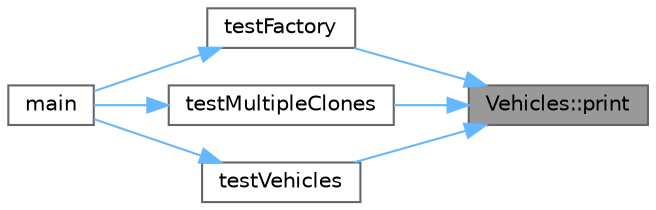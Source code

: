 digraph "Vehicles::print"
{
 // LATEX_PDF_SIZE
  bgcolor="transparent";
  edge [fontname=Helvetica,fontsize=10,labelfontname=Helvetica,labelfontsize=10];
  node [fontname=Helvetica,fontsize=10,shape=box,height=0.2,width=0.4];
  rankdir="RL";
  Node1 [label="Vehicles::print",height=0.2,width=0.4,color="gray40", fillcolor="grey60", style="filled", fontcolor="black",tooltip=" "];
  Node1 -> Node2 [dir="back",color="steelblue1",style="solid"];
  Node2 [label="testFactory",height=0.2,width=0.4,color="grey40", fillcolor="white", style="filled",URL="$main_8cpp.html#aad3133c98f96087e05542788a15088ef",tooltip=" "];
  Node2 -> Node3 [dir="back",color="steelblue1",style="solid"];
  Node3 [label="main",height=0.2,width=0.4,color="grey40", fillcolor="white", style="filled",URL="$main_8cpp.html#ae66f6b31b5ad750f1fe042a706a4e3d4",tooltip=" "];
  Node1 -> Node4 [dir="back",color="steelblue1",style="solid"];
  Node4 [label="testMultipleClones",height=0.2,width=0.4,color="grey40", fillcolor="white", style="filled",URL="$main_8cpp.html#a549bd9bff92ec12a94d73a613f1b9e22",tooltip=" "];
  Node4 -> Node3 [dir="back",color="steelblue1",style="solid"];
  Node1 -> Node5 [dir="back",color="steelblue1",style="solid"];
  Node5 [label="testVehicles",height=0.2,width=0.4,color="grey40", fillcolor="white", style="filled",URL="$main_8cpp.html#a9d2fc40ead8778a67ed3447a34f11e76",tooltip=" "];
  Node5 -> Node3 [dir="back",color="steelblue1",style="solid"];
}

